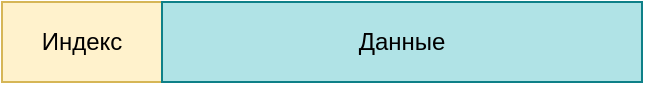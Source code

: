 <mxfile version="14.1.1" type="device"><diagram id="M-ucISGMPnnlG2OR0VSD" name="Page-1"><mxGraphModel dx="946" dy="592" grid="1" gridSize="10" guides="1" tooltips="1" connect="1" arrows="1" fold="1" page="1" pageScale="1" pageWidth="850" pageHeight="1100" math="0" shadow="0"><root><mxCell id="0"/><mxCell id="1" parent="0"/><mxCell id="9pJfKdhGMDxfBR3vmX-8-2" value="Индекс" style="rounded=0;whiteSpace=wrap;html=1;fillColor=#fff2cc;strokeColor=#d6b656;" parent="1" vertex="1"><mxGeometry x="160" y="200" width="80" height="40" as="geometry"/></mxCell><mxCell id="9pJfKdhGMDxfBR3vmX-8-11" value="Данные" style="rounded=0;whiteSpace=wrap;html=1;fillColor=#b0e3e6;strokeColor=#0e8088;" parent="1" vertex="1"><mxGeometry x="240" y="200" width="240" height="40" as="geometry"/></mxCell></root></mxGraphModel></diagram></mxfile>